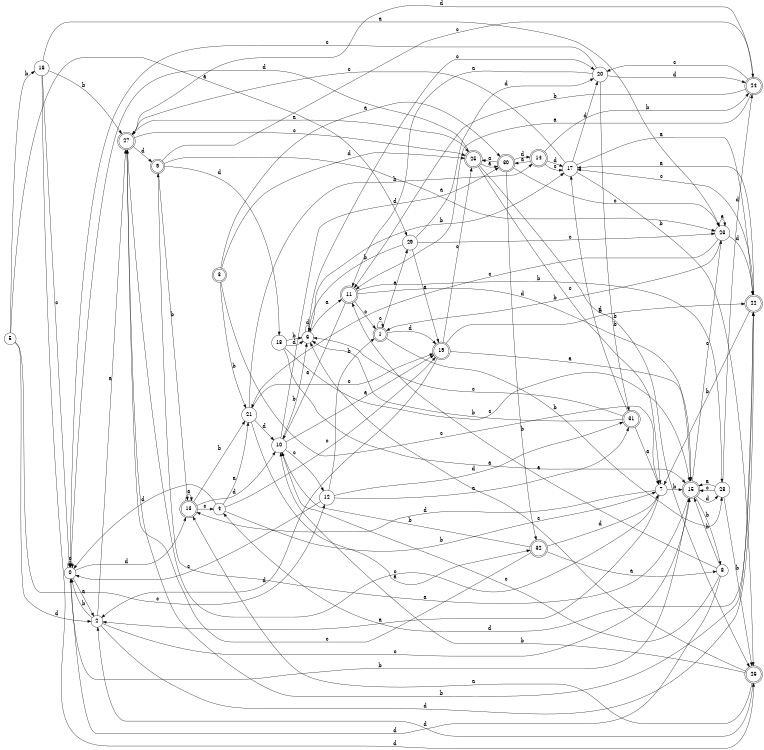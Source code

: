 digraph n27_6 {
__start0 [label="" shape="none"];

rankdir=LR;
size="8,5";

s0 [style="filled", color="black", fillcolor="white" shape="circle", label="0"];
s1 [style="rounded,filled", color="black", fillcolor="white" shape="doublecircle", label="1"];
s2 [style="filled", color="black", fillcolor="white" shape="circle", label="2"];
s3 [style="rounded,filled", color="black", fillcolor="white" shape="doublecircle", label="3"];
s4 [style="filled", color="black", fillcolor="white" shape="circle", label="4"];
s5 [style="filled", color="black", fillcolor="white" shape="circle", label="5"];
s6 [style="filled", color="black", fillcolor="white" shape="circle", label="6"];
s7 [style="filled", color="black", fillcolor="white" shape="circle", label="7"];
s8 [style="filled", color="black", fillcolor="white" shape="circle", label="8"];
s9 [style="rounded,filled", color="black", fillcolor="white" shape="doublecircle", label="9"];
s10 [style="filled", color="black", fillcolor="white" shape="circle", label="10"];
s11 [style="rounded,filled", color="black", fillcolor="white" shape="doublecircle", label="11"];
s12 [style="filled", color="black", fillcolor="white" shape="circle", label="12"];
s13 [style="rounded,filled", color="black", fillcolor="white" shape="doublecircle", label="13"];
s14 [style="rounded,filled", color="black", fillcolor="white" shape="doublecircle", label="14"];
s15 [style="rounded,filled", color="black", fillcolor="white" shape="doublecircle", label="15"];
s16 [style="filled", color="black", fillcolor="white" shape="circle", label="16"];
s17 [style="filled", color="black", fillcolor="white" shape="circle", label="17"];
s18 [style="filled", color="black", fillcolor="white" shape="circle", label="18"];
s19 [style="rounded,filled", color="black", fillcolor="white" shape="doublecircle", label="19"];
s20 [style="filled", color="black", fillcolor="white" shape="circle", label="20"];
s21 [style="filled", color="black", fillcolor="white" shape="circle", label="21"];
s22 [style="rounded,filled", color="black", fillcolor="white" shape="doublecircle", label="22"];
s23 [style="filled", color="black", fillcolor="white" shape="circle", label="23"];
s24 [style="rounded,filled", color="black", fillcolor="white" shape="doublecircle", label="24"];
s25 [style="rounded,filled", color="black", fillcolor="white" shape="doublecircle", label="25"];
s26 [style="rounded,filled", color="black", fillcolor="white" shape="doublecircle", label="26"];
s27 [style="rounded,filled", color="black", fillcolor="white" shape="doublecircle", label="27"];
s28 [style="filled", color="black", fillcolor="white" shape="circle", label="28"];
s29 [style="filled", color="black", fillcolor="white" shape="circle", label="29"];
s30 [style="rounded,filled", color="black", fillcolor="white" shape="doublecircle", label="30"];
s31 [style="rounded,filled", color="black", fillcolor="white" shape="doublecircle", label="31"];
s32 [style="rounded,filled", color="black", fillcolor="white" shape="doublecircle", label="32"];
s0 -> s2 [label="a"];
s0 -> s15 [label="b"];
s0 -> s0 [label="c"];
s0 -> s13 [label="d"];
s1 -> s29 [label="a"];
s1 -> s28 [label="b"];
s1 -> s1 [label="c"];
s1 -> s19 [label="d"];
s2 -> s27 [label="a"];
s2 -> s0 [label="b"];
s2 -> s15 [label="c"];
s2 -> s22 [label="d"];
s3 -> s30 [label="a"];
s3 -> s21 [label="b"];
s3 -> s7 [label="c"];
s3 -> s25 [label="d"];
s4 -> s21 [label="a"];
s4 -> s7 [label="b"];
s4 -> s19 [label="c"];
s4 -> s0 [label="d"];
s5 -> s29 [label="a"];
s5 -> s16 [label="b"];
s5 -> s12 [label="c"];
s5 -> s2 [label="d"];
s6 -> s11 [label="a"];
s6 -> s17 [label="b"];
s6 -> s20 [label="c"];
s6 -> s6 [label="d"];
s7 -> s2 [label="a"];
s7 -> s15 [label="b"];
s7 -> s27 [label="c"];
s7 -> s13 [label="d"];
s8 -> s11 [label="a"];
s8 -> s15 [label="b"];
s8 -> s10 [label="c"];
s8 -> s0 [label="d"];
s9 -> s23 [label="a"];
s9 -> s13 [label="b"];
s9 -> s24 [label="c"];
s9 -> s18 [label="d"];
s10 -> s19 [label="a"];
s10 -> s6 [label="b"];
s10 -> s12 [label="c"];
s10 -> s30 [label="d"];
s11 -> s10 [label="a"];
s11 -> s28 [label="b"];
s11 -> s1 [label="c"];
s11 -> s15 [label="d"];
s12 -> s31 [label="a"];
s12 -> s1 [label="b"];
s12 -> s0 [label="c"];
s12 -> s31 [label="d"];
s13 -> s13 [label="a"];
s13 -> s21 [label="b"];
s13 -> s4 [label="c"];
s13 -> s10 [label="d"];
s14 -> s30 [label="a"];
s14 -> s24 [label="b"];
s14 -> s17 [label="c"];
s14 -> s17 [label="d"];
s15 -> s9 [label="a"];
s15 -> s8 [label="b"];
s15 -> s23 [label="c"];
s15 -> s28 [label="d"];
s16 -> s23 [label="a"];
s16 -> s27 [label="b"];
s16 -> s0 [label="c"];
s16 -> s26 [label="d"];
s17 -> s22 [label="a"];
s17 -> s26 [label="b"];
s17 -> s27 [label="c"];
s17 -> s20 [label="d"];
s18 -> s15 [label="a"];
s18 -> s6 [label="b"];
s18 -> s15 [label="c"];
s18 -> s6 [label="d"];
s19 -> s15 [label="a"];
s19 -> s22 [label="b"];
s19 -> s25 [label="c"];
s19 -> s2 [label="d"];
s20 -> s11 [label="a"];
s20 -> s31 [label="b"];
s20 -> s0 [label="c"];
s20 -> s24 [label="d"];
s21 -> s32 [label="a"];
s21 -> s14 [label="b"];
s21 -> s19 [label="c"];
s21 -> s10 [label="d"];
s22 -> s17 [label="a"];
s22 -> s7 [label="b"];
s22 -> s17 [label="c"];
s22 -> s4 [label="d"];
s23 -> s23 [label="a"];
s23 -> s1 [label="b"];
s23 -> s21 [label="c"];
s23 -> s22 [label="d"];
s24 -> s11 [label="a"];
s24 -> s11 [label="b"];
s24 -> s20 [label="c"];
s24 -> s27 [label="d"];
s25 -> s30 [label="a"];
s25 -> s26 [label="b"];
s25 -> s7 [label="c"];
s25 -> s0 [label="d"];
s26 -> s13 [label="a"];
s26 -> s10 [label="b"];
s26 -> s6 [label="c"];
s26 -> s2 [label="d"];
s27 -> s25 [label="a"];
s27 -> s22 [label="b"];
s27 -> s25 [label="c"];
s27 -> s9 [label="d"];
s28 -> s15 [label="a"];
s28 -> s26 [label="b"];
s28 -> s15 [label="c"];
s28 -> s24 [label="d"];
s29 -> s19 [label="a"];
s29 -> s6 [label="b"];
s29 -> s23 [label="c"];
s29 -> s20 [label="d"];
s30 -> s25 [label="a"];
s30 -> s32 [label="b"];
s30 -> s23 [label="c"];
s30 -> s14 [label="d"];
s31 -> s7 [label="a"];
s31 -> s6 [label="b"];
s31 -> s6 [label="c"];
s31 -> s17 [label="d"];
s32 -> s8 [label="a"];
s32 -> s10 [label="b"];
s32 -> s27 [label="c"];
s32 -> s7 [label="d"];

}